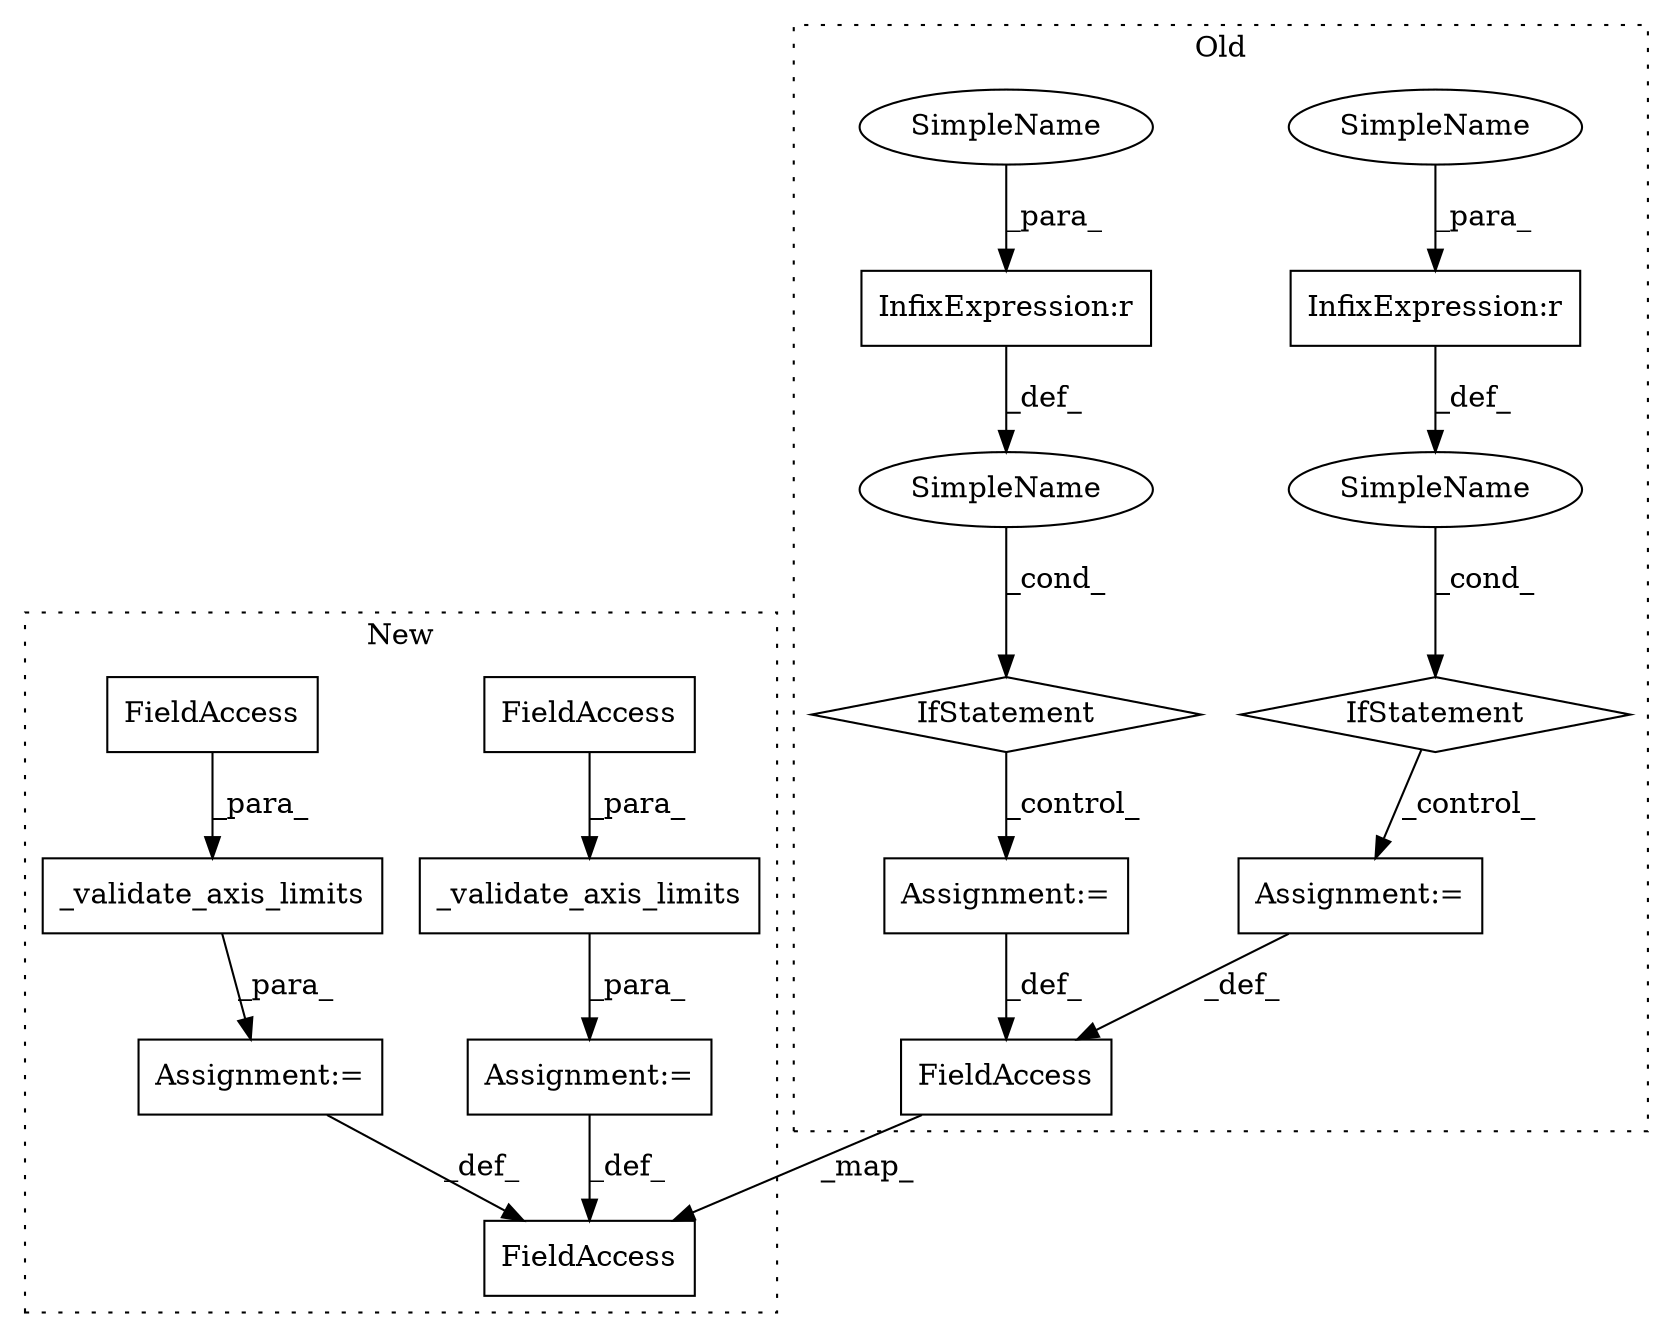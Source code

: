 digraph G {
subgraph cluster0 {
1 [label="IfStatement" a="25" s="17953,17968" l="4,2" shape="diamond"];
3 [label="InfixExpression:r" a="27" s="17960" l="4" shape="box"];
4 [label="InfixExpression:r" a="27" s="17906" l="4" shape="box"];
6 [label="IfStatement" a="25" s="17896,17914" l="4,2" shape="diamond"];
7 [label="SimpleName" a="42" s="" l="" shape="ellipse"];
8 [label="Assignment:=" a="7" s="17981" l="1" shape="box"];
9 [label="SimpleName" a="42" s="" l="" shape="ellipse"];
10 [label="Assignment:=" a="7" s="17930" l="1" shape="box"];
13 [label="FieldAccess" a="22" s="18376" l="25" shape="box"];
17 [label="SimpleName" a="42" s="17964" l="4" shape="ellipse"];
18 [label="SimpleName" a="42" s="17910" l="4" shape="ellipse"];
label = "Old";
style="dotted";
}
subgraph cluster1 {
2 [label="_validate_axis_limits" a="32" s="18199,18247" l="22,1" shape="box"];
5 [label="FieldAccess" a="22" s="18228" l="19" shape="box"];
11 [label="Assignment:=" a="7" s="18193" l="1" shape="box"];
12 [label="FieldAccess" a="22" s="18690" l="25" shape="box"];
14 [label="Assignment:=" a="7" s="18257" l="1" shape="box"];
15 [label="_validate_axis_limits" a="32" s="18263,18308" l="22,1" shape="box"];
16 [label="FieldAccess" a="22" s="18289" l="19" shape="box"];
label = "New";
style="dotted";
}
1 -> 8 [label="_control_"];
2 -> 11 [label="_para_"];
3 -> 7 [label="_def_"];
4 -> 9 [label="_def_"];
5 -> 2 [label="_para_"];
6 -> 10 [label="_control_"];
7 -> 1 [label="_cond_"];
8 -> 13 [label="_def_"];
9 -> 6 [label="_cond_"];
10 -> 13 [label="_def_"];
11 -> 12 [label="_def_"];
13 -> 12 [label="_map_"];
14 -> 12 [label="_def_"];
15 -> 14 [label="_para_"];
16 -> 15 [label="_para_"];
17 -> 3 [label="_para_"];
18 -> 4 [label="_para_"];
}